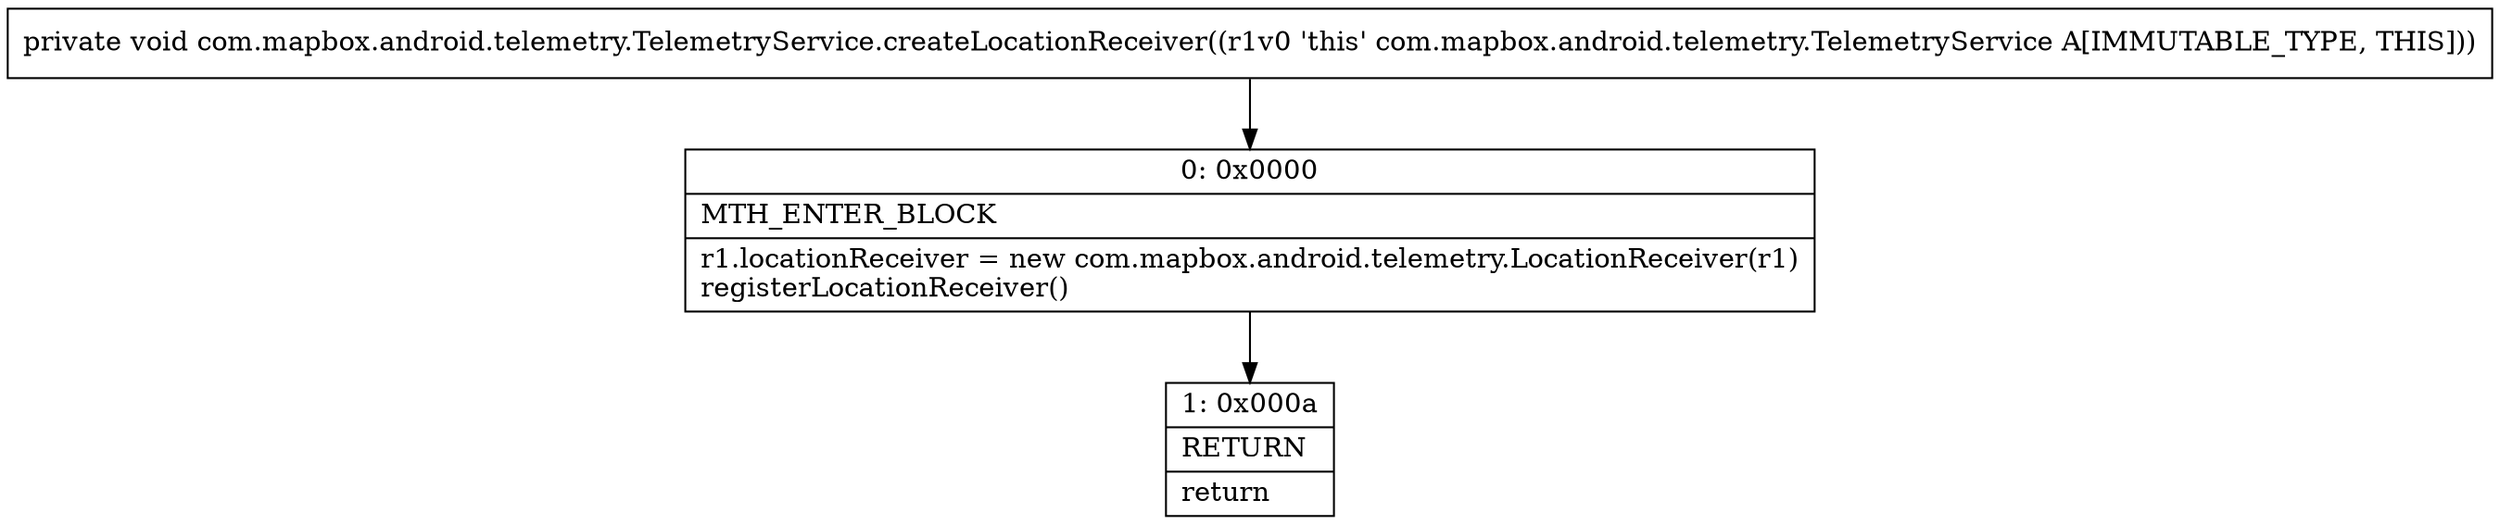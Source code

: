 digraph "CFG forcom.mapbox.android.telemetry.TelemetryService.createLocationReceiver()V" {
Node_0 [shape=record,label="{0\:\ 0x0000|MTH_ENTER_BLOCK\l|r1.locationReceiver = new com.mapbox.android.telemetry.LocationReceiver(r1)\lregisterLocationReceiver()\l}"];
Node_1 [shape=record,label="{1\:\ 0x000a|RETURN\l|return\l}"];
MethodNode[shape=record,label="{private void com.mapbox.android.telemetry.TelemetryService.createLocationReceiver((r1v0 'this' com.mapbox.android.telemetry.TelemetryService A[IMMUTABLE_TYPE, THIS])) }"];
MethodNode -> Node_0;
Node_0 -> Node_1;
}

